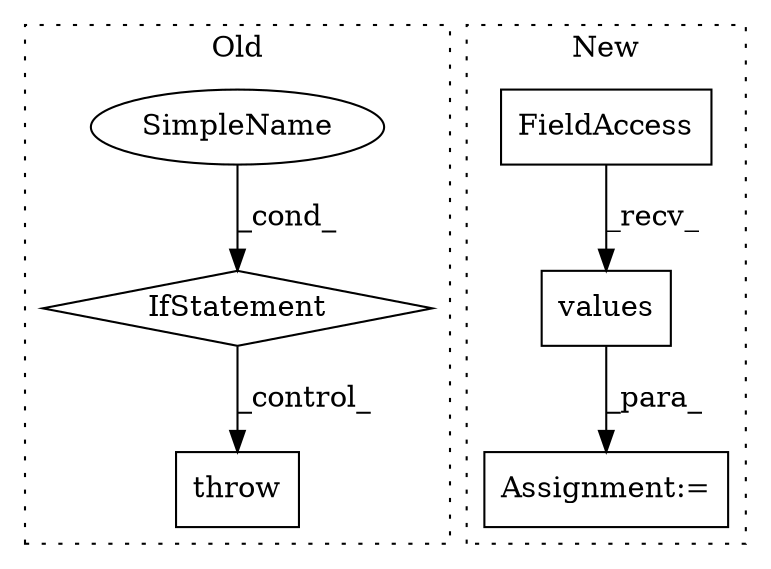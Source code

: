 digraph G {
subgraph cluster0 {
1 [label="throw" a="53" s="10590" l="6" shape="box"];
4 [label="IfStatement" a="25" s="10552,10578" l="4,2" shape="diamond"];
5 [label="SimpleName" a="42" s="" l="" shape="ellipse"];
label = "Old";
style="dotted";
}
subgraph cluster1 {
2 [label="values" a="32" s="10478" l="8" shape="box"];
3 [label="Assignment:=" a="7" s="10015,10486" l="53,2" shape="box"];
6 [label="FieldAccess" a="22" s="10466" l="11" shape="box"];
label = "New";
style="dotted";
}
2 -> 3 [label="_para_"];
4 -> 1 [label="_control_"];
5 -> 4 [label="_cond_"];
6 -> 2 [label="_recv_"];
}